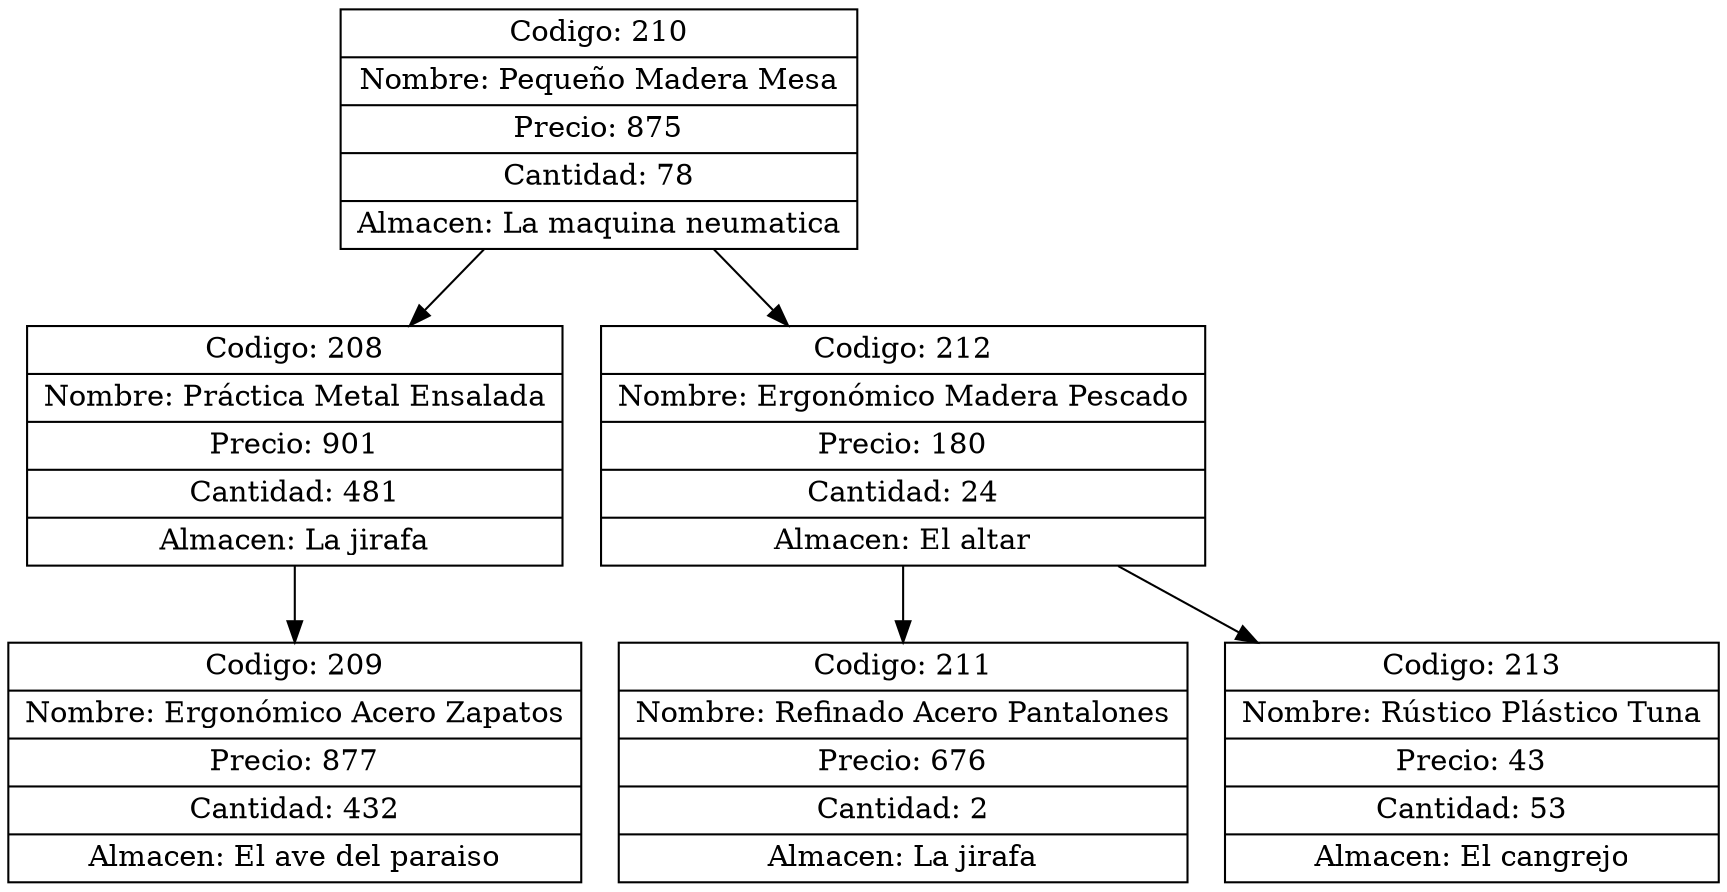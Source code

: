 digraph G{
node[shape="box" shape="record"]
nodo210[label="{ Codigo: 210 | Nombre: Pequeño Madera Mesa | Precio: 875 | Cantidad: 78 | Almacen: La maquina neumatica}"];
nodo208[label="{ Codigo: 208 | Nombre: Práctica Metal Ensalada | Precio: 901 | Cantidad: 481 | Almacen: La jirafa}"];
nodo209[label="{ Codigo: 209 | Nombre: Ergonómico Acero Zapatos | Precio: 877 | Cantidad: 432 | Almacen: El ave del paraiso}"];
nodo208->nodo209;
nodo210->nodo208;
nodo212[label="{ Codigo: 212 | Nombre: Ergonómico Madera Pescado | Precio: 180 | Cantidad: 24 | Almacen: El altar}"];
nodo211[label="{ Codigo: 211 | Nombre: Refinado Acero Pantalones | Precio: 676 | Cantidad: 2 | Almacen: La jirafa}"];
nodo212->nodo211;
nodo213[label="{ Codigo: 213 | Nombre: Rústico Plástico Tuna | Precio: 43 | Cantidad: 53 | Almacen: El cangrejo}"];
nodo212->nodo213;
nodo210->nodo212;
}
